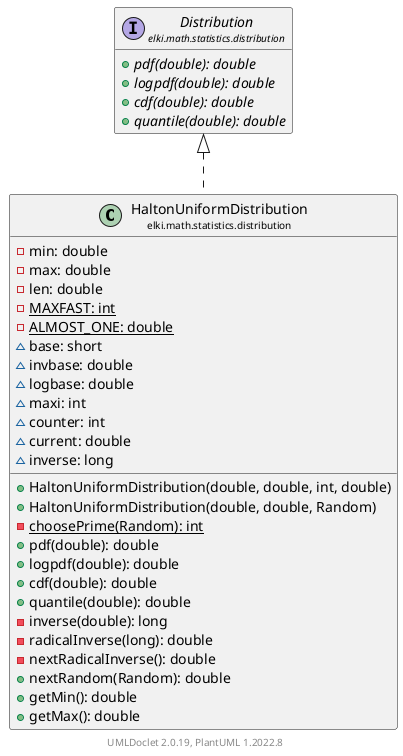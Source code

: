 @startuml
    remove .*\.(Instance|Par|Parameterizer|Factory)$
    set namespaceSeparator none
    hide empty fields
    hide empty methods

    class "<size:14>HaltonUniformDistribution\n<size:10>elki.math.statistics.distribution" as elki.math.statistics.distribution.HaltonUniformDistribution [[HaltonUniformDistribution.html]] {
        -min: double
        -max: double
        -len: double
        {static} -MAXFAST: int
        {static} -ALMOST_ONE: double
        ~base: short
        ~invbase: double
        ~logbase: double
        ~maxi: int
        ~counter: int
        ~current: double
        ~inverse: long
        +HaltonUniformDistribution(double, double, int, double)
        +HaltonUniformDistribution(double, double, Random)
        {static} -choosePrime(Random): int
        +pdf(double): double
        +logpdf(double): double
        +cdf(double): double
        +quantile(double): double
        -inverse(double): long
        -radicalInverse(long): double
        -nextRadicalInverse(): double
        +nextRandom(Random): double
        +getMin(): double
        +getMax(): double
    }

    interface "<size:14>Distribution\n<size:10>elki.math.statistics.distribution" as elki.math.statistics.distribution.Distribution [[Distribution.html]] {
        {abstract} +pdf(double): double
        {abstract} +logpdf(double): double
        {abstract} +cdf(double): double
        {abstract} +quantile(double): double
    }
    class "<size:14>HaltonUniformDistribution.Par\n<size:10>elki.math.statistics.distribution" as elki.math.statistics.distribution.HaltonUniformDistribution.Par [[HaltonUniformDistribution.Par.html]]

    elki.math.statistics.distribution.Distribution <|.. elki.math.statistics.distribution.HaltonUniformDistribution
    elki.math.statistics.distribution.HaltonUniformDistribution +-- elki.math.statistics.distribution.HaltonUniformDistribution.Par

    center footer UMLDoclet 2.0.19, PlantUML 1.2022.8
@enduml
